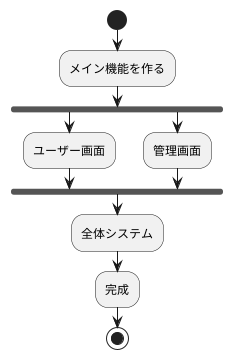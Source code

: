 @startuml 券売機シミュレータ
|ユーザー|
start


:メイン機能を作る;
fork
 :ユーザー画面;
fork again
 :管理画面;
end fork
:全体システム;

:完成;
stop
@enduml